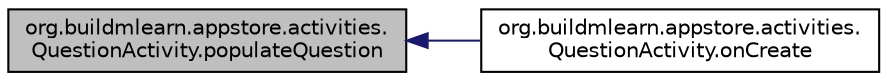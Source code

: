 digraph "org.buildmlearn.appstore.activities.QuestionActivity.populateQuestion"
{
 // INTERACTIVE_SVG=YES
  bgcolor="transparent";
  edge [fontname="Helvetica",fontsize="10",labelfontname="Helvetica",labelfontsize="10"];
  node [fontname="Helvetica",fontsize="10",shape=record];
  rankdir="LR";
  Node1 [label="org.buildmlearn.appstore.activities.\lQuestionActivity.populateQuestion",height=0.2,width=0.4,color="black", fillcolor="grey75", style="filled", fontcolor="black"];
  Node1 -> Node2 [dir="back",color="midnightblue",fontsize="10",style="solid",fontname="Helvetica"];
  Node2 [label="org.buildmlearn.appstore.activities.\lQuestionActivity.onCreate",height=0.2,width=0.4,color="black",URL="$d8/d63/classorg_1_1buildmlearn_1_1appstore_1_1activities_1_1_question_activity.html#a143c476e60cca34d3b382b7fbd15b2e4",tooltip="The method is executed first when the activity is created. "];
}
